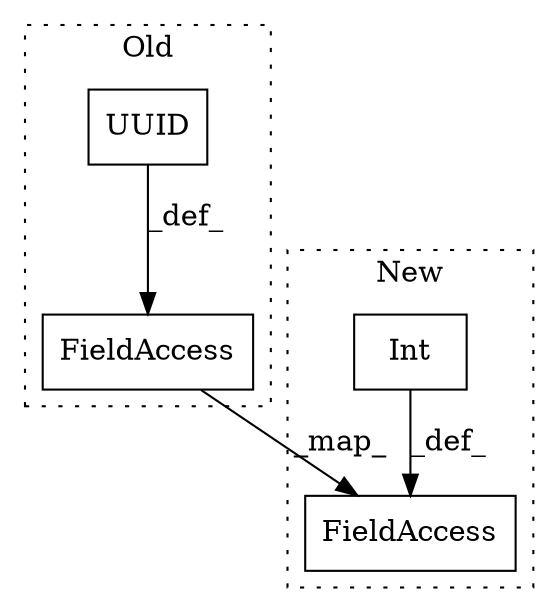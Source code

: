 digraph G {
subgraph cluster0 {
1 [label="UUID" a="32" s="7147" l="6" shape="box"];
3 [label="FieldAccess" a="22" s="7136" l="10" shape="box"];
label = "Old";
style="dotted";
}
subgraph cluster1 {
2 [label="Int" a="32" s="6964" l="5" shape="box"];
4 [label="FieldAccess" a="22" s="6946" l="10" shape="box"];
label = "New";
style="dotted";
}
1 -> 3 [label="_def_"];
2 -> 4 [label="_def_"];
3 -> 4 [label="_map_"];
}